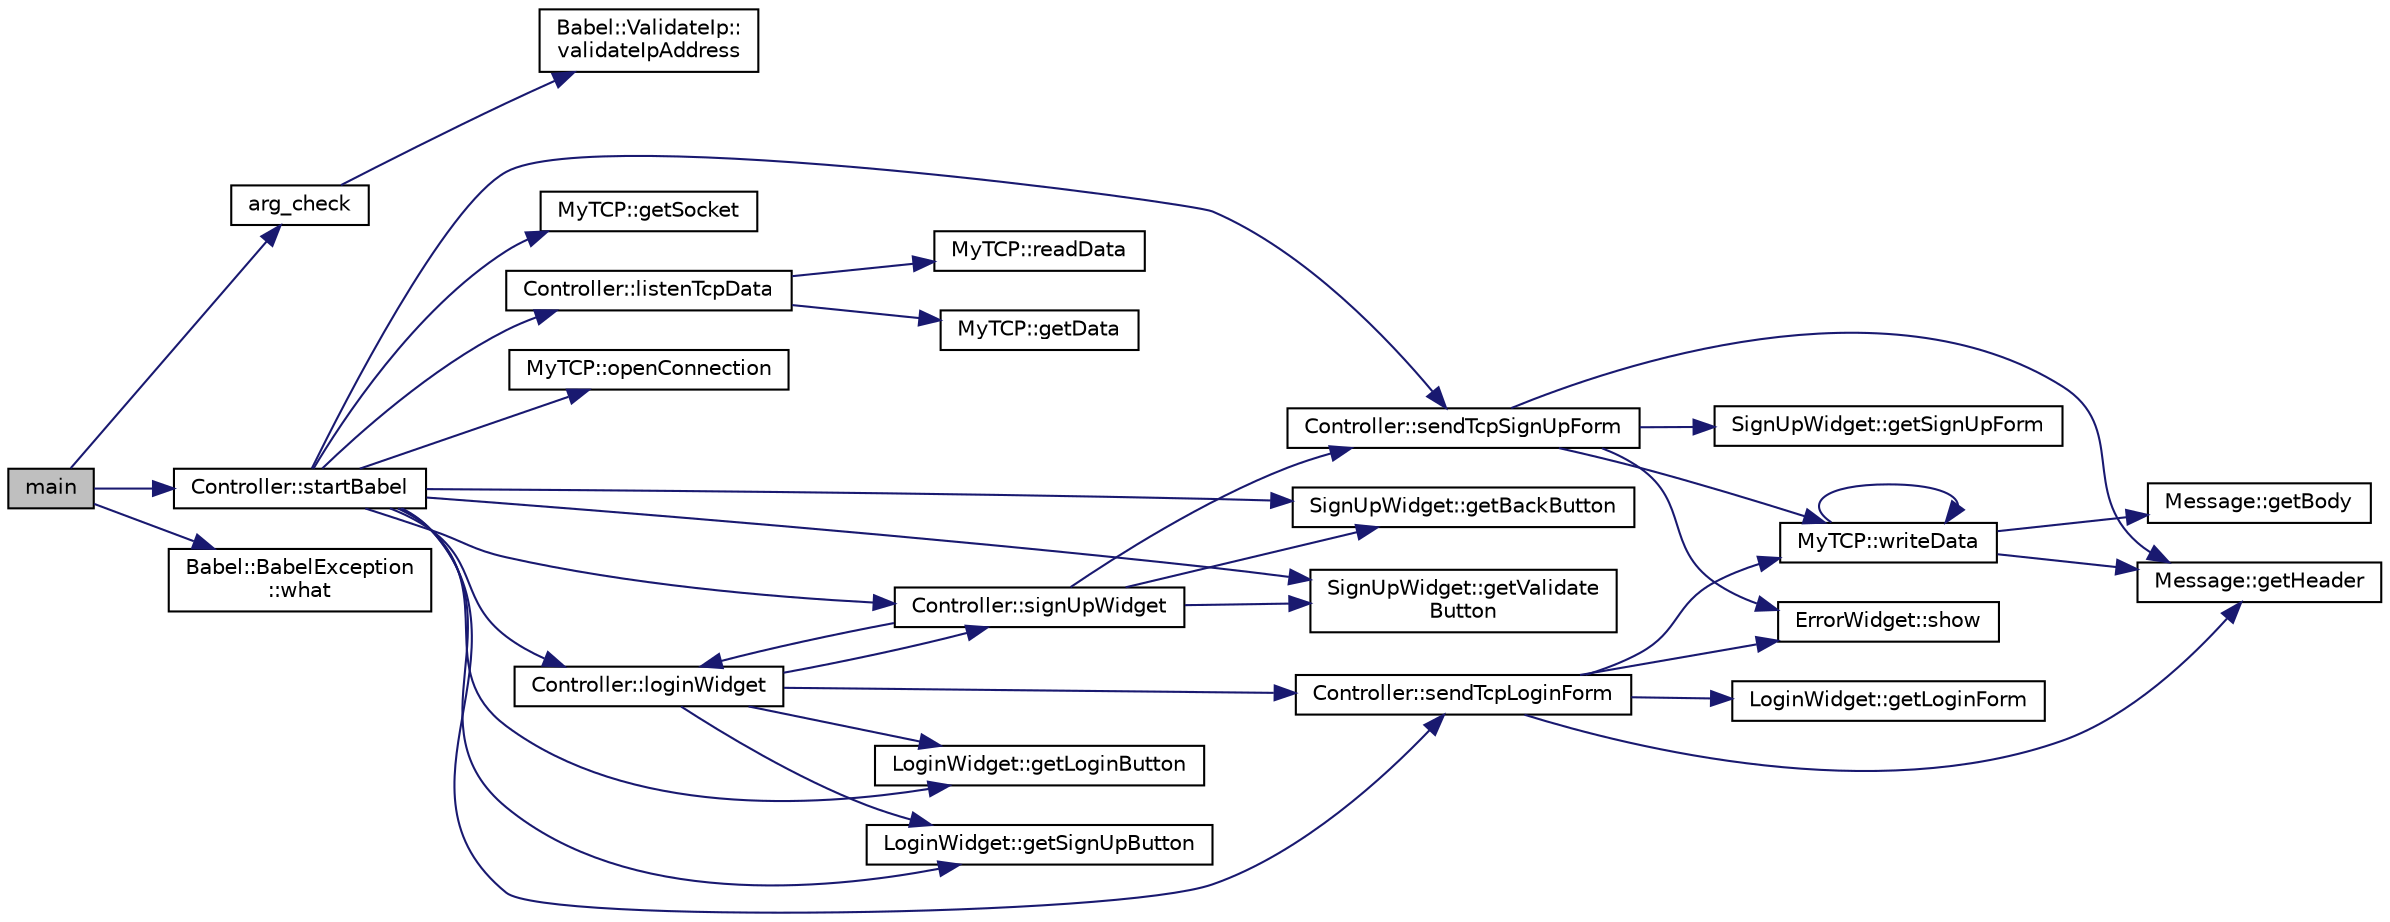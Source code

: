 digraph "main"
{
 // LATEX_PDF_SIZE
  edge [fontname="Helvetica",fontsize="10",labelfontname="Helvetica",labelfontsize="10"];
  node [fontname="Helvetica",fontsize="10",shape=record];
  rankdir="LR";
  Node1 [label="main",height=0.2,width=0.4,color="black", fillcolor="grey75", style="filled", fontcolor="black",tooltip=" "];
  Node1 -> Node2 [color="midnightblue",fontsize="10",style="solid"];
  Node2 [label="arg_check",height=0.2,width=0.4,color="black", fillcolor="white", style="filled",URL="$client_2main_8cpp.html#a8ecb04e5bb02fea7da8a8daa917c71d5",tooltip=" "];
  Node2 -> Node3 [color="midnightblue",fontsize="10",style="solid"];
  Node3 [label="Babel::ValidateIp::\lvalidateIpAddress",height=0.2,width=0.4,color="black", fillcolor="white", style="filled",URL="$classBabel_1_1ValidateIp.html#aaecc345d3930621b1edcdf2a7ae7be38",tooltip=" "];
  Node1 -> Node4 [color="midnightblue",fontsize="10",style="solid"];
  Node4 [label="Controller::startBabel",height=0.2,width=0.4,color="black", fillcolor="white", style="filled",URL="$classController.html#acff084ea54b3982435003fbe6da340ea",tooltip=" "];
  Node4 -> Node5 [color="midnightblue",fontsize="10",style="solid"];
  Node5 [label="SignUpWidget::getBackButton",height=0.2,width=0.4,color="black", fillcolor="white", style="filled",URL="$classSignUpWidget.html#a4441db40065f623443e75beae0792336",tooltip=" "];
  Node4 -> Node6 [color="midnightblue",fontsize="10",style="solid"];
  Node6 [label="LoginWidget::getLoginButton",height=0.2,width=0.4,color="black", fillcolor="white", style="filled",URL="$classLoginWidget.html#adb379a1a6763f18781f69586e9535c33",tooltip=" "];
  Node4 -> Node7 [color="midnightblue",fontsize="10",style="solid"];
  Node7 [label="LoginWidget::getSignUpButton",height=0.2,width=0.4,color="black", fillcolor="white", style="filled",URL="$classLoginWidget.html#a08d0ebef8c254ecf1ef1e9e732e573d5",tooltip=" "];
  Node4 -> Node8 [color="midnightblue",fontsize="10",style="solid"];
  Node8 [label="MyTCP::getSocket",height=0.2,width=0.4,color="black", fillcolor="white", style="filled",URL="$classMyTCP.html#a357c6eb09c61a36b573d38db4dc2b304",tooltip=" "];
  Node4 -> Node9 [color="midnightblue",fontsize="10",style="solid"];
  Node9 [label="SignUpWidget::getValidate\lButton",height=0.2,width=0.4,color="black", fillcolor="white", style="filled",URL="$classSignUpWidget.html#a7abce5937591d7439c293c809449ceb1",tooltip=" "];
  Node4 -> Node10 [color="midnightblue",fontsize="10",style="solid"];
  Node10 [label="Controller::listenTcpData",height=0.2,width=0.4,color="black", fillcolor="white", style="filled",URL="$classController.html#a860bfababf5e83e930e358feed221b7f",tooltip=" "];
  Node10 -> Node11 [color="midnightblue",fontsize="10",style="solid"];
  Node11 [label="MyTCP::getData",height=0.2,width=0.4,color="black", fillcolor="white", style="filled",URL="$classMyTCP.html#af8fc65697b9b91a32d8f25e715d5be26",tooltip=" "];
  Node10 -> Node12 [color="midnightblue",fontsize="10",style="solid"];
  Node12 [label="MyTCP::readData",height=0.2,width=0.4,color="black", fillcolor="white", style="filled",URL="$classMyTCP.html#ad3ed427a0098b0ea955e29593928de7d",tooltip=" "];
  Node4 -> Node13 [color="midnightblue",fontsize="10",style="solid"];
  Node13 [label="Controller::loginWidget",height=0.2,width=0.4,color="black", fillcolor="white", style="filled",URL="$classController.html#af68c8ab6e09982d93f1a7bf88646d2ec",tooltip=" "];
  Node13 -> Node6 [color="midnightblue",fontsize="10",style="solid"];
  Node13 -> Node7 [color="midnightblue",fontsize="10",style="solid"];
  Node13 -> Node14 [color="midnightblue",fontsize="10",style="solid"];
  Node14 [label="Controller::sendTcpLoginForm",height=0.2,width=0.4,color="black", fillcolor="white", style="filled",URL="$classController.html#a0156e1502789036ac8ab31a2f309fe19",tooltip=" "];
  Node14 -> Node15 [color="midnightblue",fontsize="10",style="solid"];
  Node15 [label="Message::getHeader",height=0.2,width=0.4,color="black", fillcolor="white", style="filled",URL="$classMessage.html#a09bc9df202329b6285a63e8b025ad7f8",tooltip=" "];
  Node14 -> Node16 [color="midnightblue",fontsize="10",style="solid"];
  Node16 [label="LoginWidget::getLoginForm",height=0.2,width=0.4,color="black", fillcolor="white", style="filled",URL="$classLoginWidget.html#a4eaa7653d722f523c4443f1cde1668d8",tooltip=" "];
  Node14 -> Node17 [color="midnightblue",fontsize="10",style="solid"];
  Node17 [label="ErrorWidget::show",height=0.2,width=0.4,color="black", fillcolor="white", style="filled",URL="$classErrorWidget.html#a123bca7a63b51d2bb1eeeb0553b70428",tooltip=" "];
  Node14 -> Node18 [color="midnightblue",fontsize="10",style="solid"];
  Node18 [label="MyTCP::writeData",height=0.2,width=0.4,color="black", fillcolor="white", style="filled",URL="$classMyTCP.html#a7b04a06771140f1a3cf94c8b6b36b572",tooltip=" "];
  Node18 -> Node19 [color="midnightblue",fontsize="10",style="solid"];
  Node19 [label="Message::getBody",height=0.2,width=0.4,color="black", fillcolor="white", style="filled",URL="$classMessage.html#ac4fb95e45e932e16d26bda4ff3e9f713",tooltip=" "];
  Node18 -> Node15 [color="midnightblue",fontsize="10",style="solid"];
  Node18 -> Node18 [color="midnightblue",fontsize="10",style="solid"];
  Node13 -> Node20 [color="midnightblue",fontsize="10",style="solid"];
  Node20 [label="Controller::signUpWidget",height=0.2,width=0.4,color="black", fillcolor="white", style="filled",URL="$classController.html#ae70620b038939e79ab4657f1a0728d84",tooltip=" "];
  Node20 -> Node5 [color="midnightblue",fontsize="10",style="solid"];
  Node20 -> Node9 [color="midnightblue",fontsize="10",style="solid"];
  Node20 -> Node13 [color="midnightblue",fontsize="10",style="solid"];
  Node20 -> Node21 [color="midnightblue",fontsize="10",style="solid"];
  Node21 [label="Controller::sendTcpSignUpForm",height=0.2,width=0.4,color="black", fillcolor="white", style="filled",URL="$classController.html#aaee6fc089bd71645b400793cbdc8f18b",tooltip=" "];
  Node21 -> Node15 [color="midnightblue",fontsize="10",style="solid"];
  Node21 -> Node22 [color="midnightblue",fontsize="10",style="solid"];
  Node22 [label="SignUpWidget::getSignUpForm",height=0.2,width=0.4,color="black", fillcolor="white", style="filled",URL="$classSignUpWidget.html#a85e2d6089c2a39726bc456fd610441b7",tooltip=" "];
  Node21 -> Node17 [color="midnightblue",fontsize="10",style="solid"];
  Node21 -> Node18 [color="midnightblue",fontsize="10",style="solid"];
  Node4 -> Node23 [color="midnightblue",fontsize="10",style="solid"];
  Node23 [label="MyTCP::openConnection",height=0.2,width=0.4,color="black", fillcolor="white", style="filled",URL="$classMyTCP.html#adcc8ab414a9996f659e421a471d85d95",tooltip=" "];
  Node4 -> Node14 [color="midnightblue",fontsize="10",style="solid"];
  Node4 -> Node21 [color="midnightblue",fontsize="10",style="solid"];
  Node4 -> Node20 [color="midnightblue",fontsize="10",style="solid"];
  Node1 -> Node24 [color="midnightblue",fontsize="10",style="solid"];
  Node24 [label="Babel::BabelException\l::what",height=0.2,width=0.4,color="black", fillcolor="white", style="filled",URL="$classBabel_1_1BabelException.html#aeb59012013ff371e733c7ef536536156",tooltip=" "];
}
